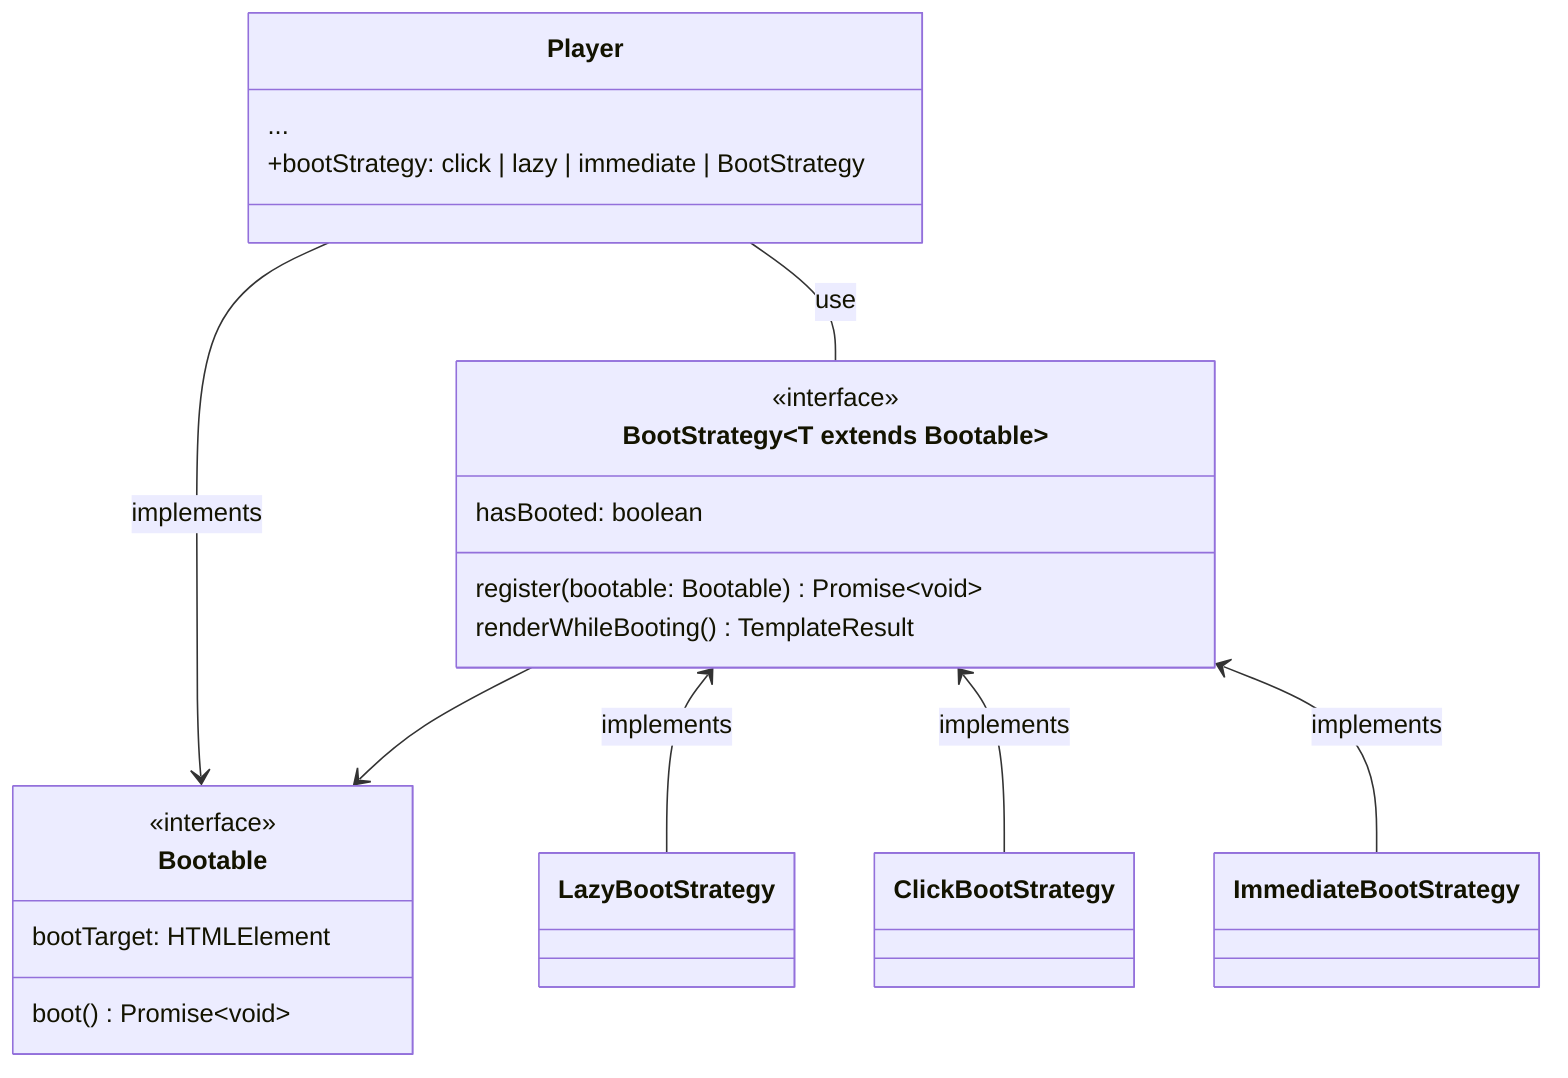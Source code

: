 classDiagram

class Player {
    ...
    +bootStrategy: click | lazy | immediate | BootStrategy
}

class Bootable {
    <<interface>>
    bootTarget: HTMLElement
    boot() Promise~void~
}

Player --> Bootable: implements

class BootStrategy~T extends Bootable~ {
    <<interface>>
    hasBooted: boolean
    register(bootable: Bootable) Promise~void~
    renderWhileBooting() TemplateResult
}

class LazyBootStrategy
class ClickBootStrategy
class ImmediateBootStrategy

BootStrategy <-- LazyBootStrategy: implements
BootStrategy <-- ClickBootStrategy: implements
BootStrategy <-- ImmediateBootStrategy: implements
BootStrategy --> Bootable

Player -- BootStrategy: use